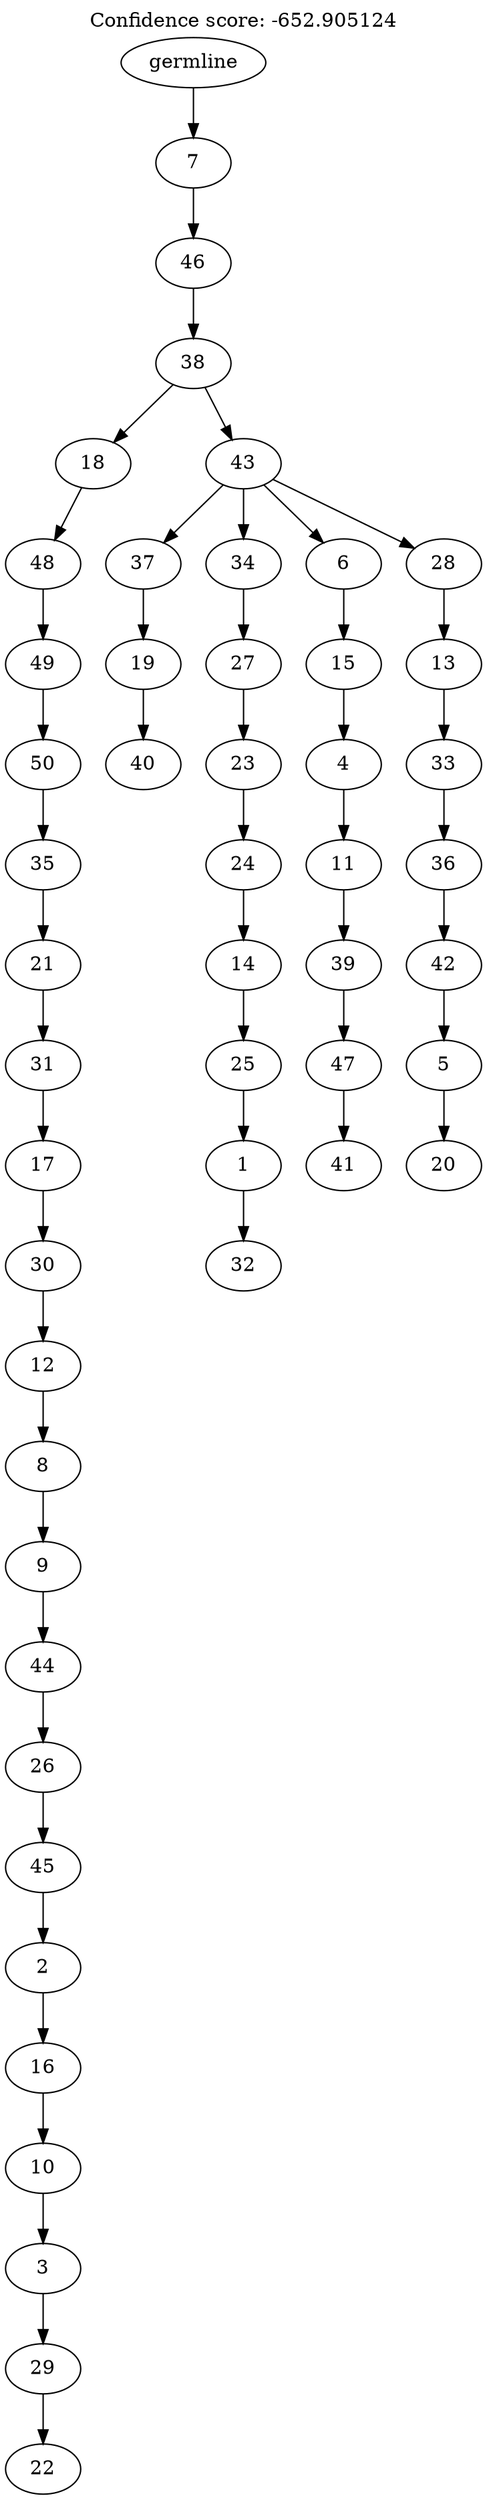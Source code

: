 digraph g {
	"49" -> "50";
	"50" [label="22"];
	"48" -> "49";
	"49" [label="29"];
	"47" -> "48";
	"48" [label="3"];
	"46" -> "47";
	"47" [label="10"];
	"45" -> "46";
	"46" [label="16"];
	"44" -> "45";
	"45" [label="2"];
	"43" -> "44";
	"44" [label="45"];
	"42" -> "43";
	"43" [label="26"];
	"41" -> "42";
	"42" [label="44"];
	"40" -> "41";
	"41" [label="9"];
	"39" -> "40";
	"40" [label="8"];
	"38" -> "39";
	"39" [label="12"];
	"37" -> "38";
	"38" [label="30"];
	"36" -> "37";
	"37" [label="17"];
	"35" -> "36";
	"36" [label="31"];
	"34" -> "35";
	"35" [label="21"];
	"33" -> "34";
	"34" [label="35"];
	"32" -> "33";
	"33" [label="50"];
	"31" -> "32";
	"32" [label="49"];
	"30" -> "31";
	"31" [label="48"];
	"28" -> "29";
	"29" [label="40"];
	"27" -> "28";
	"28" [label="19"];
	"25" -> "26";
	"26" [label="32"];
	"24" -> "25";
	"25" [label="1"];
	"23" -> "24";
	"24" [label="25"];
	"22" -> "23";
	"23" [label="14"];
	"21" -> "22";
	"22" [label="24"];
	"20" -> "21";
	"21" [label="23"];
	"19" -> "20";
	"20" [label="27"];
	"17" -> "18";
	"18" [label="41"];
	"16" -> "17";
	"17" [label="47"];
	"15" -> "16";
	"16" [label="39"];
	"14" -> "15";
	"15" [label="11"];
	"13" -> "14";
	"14" [label="4"];
	"12" -> "13";
	"13" [label="15"];
	"10" -> "11";
	"11" [label="20"];
	"9" -> "10";
	"10" [label="5"];
	"8" -> "9";
	"9" [label="42"];
	"7" -> "8";
	"8" [label="36"];
	"6" -> "7";
	"7" [label="33"];
	"5" -> "6";
	"6" [label="13"];
	"4" -> "5";
	"5" [label="28"];
	"4" -> "12";
	"12" [label="6"];
	"4" -> "19";
	"19" [label="34"];
	"4" -> "27";
	"27" [label="37"];
	"3" -> "4";
	"4" [label="43"];
	"3" -> "30";
	"30" [label="18"];
	"2" -> "3";
	"3" [label="38"];
	"1" -> "2";
	"2" [label="46"];
	"0" -> "1";
	"1" [label="7"];
	"0" [label="germline"];
	labelloc="t";
	label="Confidence score: -652.905124";
}
